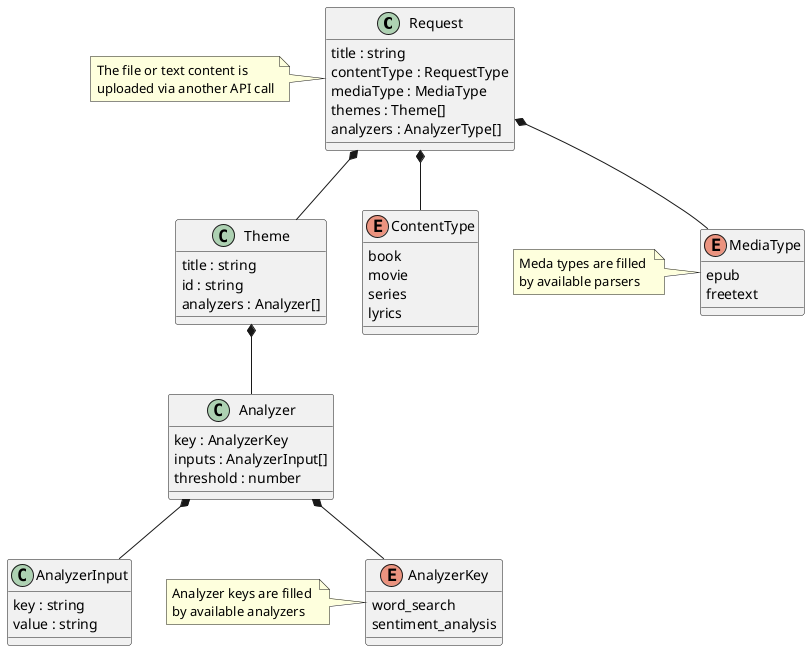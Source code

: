 @startuml Analysis Request

class Request {
    title : string
    contentType : RequestType
    mediaType : MediaType
    themes : Theme[]
    analyzers : AnalyzerType[]
} 

note left of Request 
    The file or text content is 
    uploaded via another API call
end note

class Theme {
    title : string
    id : string
    analyzers : Analyzer[]
}

class Analyzer {
    key : AnalyzerKey
    inputs : AnalyzerInput[]
    threshold : number
}

class AnalyzerInput {
    key : string
    value : string
}

enum AnalyzerKey {
    word_search
    sentiment_analysis
}

note left of AnalyzerKey
    Analyzer keys are filled 
    by available analyzers
end note

enum ContentType {
    book
    movie
    series
    lyrics
}

enum MediaType {
    epub
    freetext
}

note left of MediaType
    Meda types are filled 
    by available parsers
end note


Request *-- ContentType
Request *-- MediaType
Request *-- Theme
Theme *-- Analyzer
Analyzer *-- AnalyzerKey
Analyzer *-- AnalyzerInput

@enduml